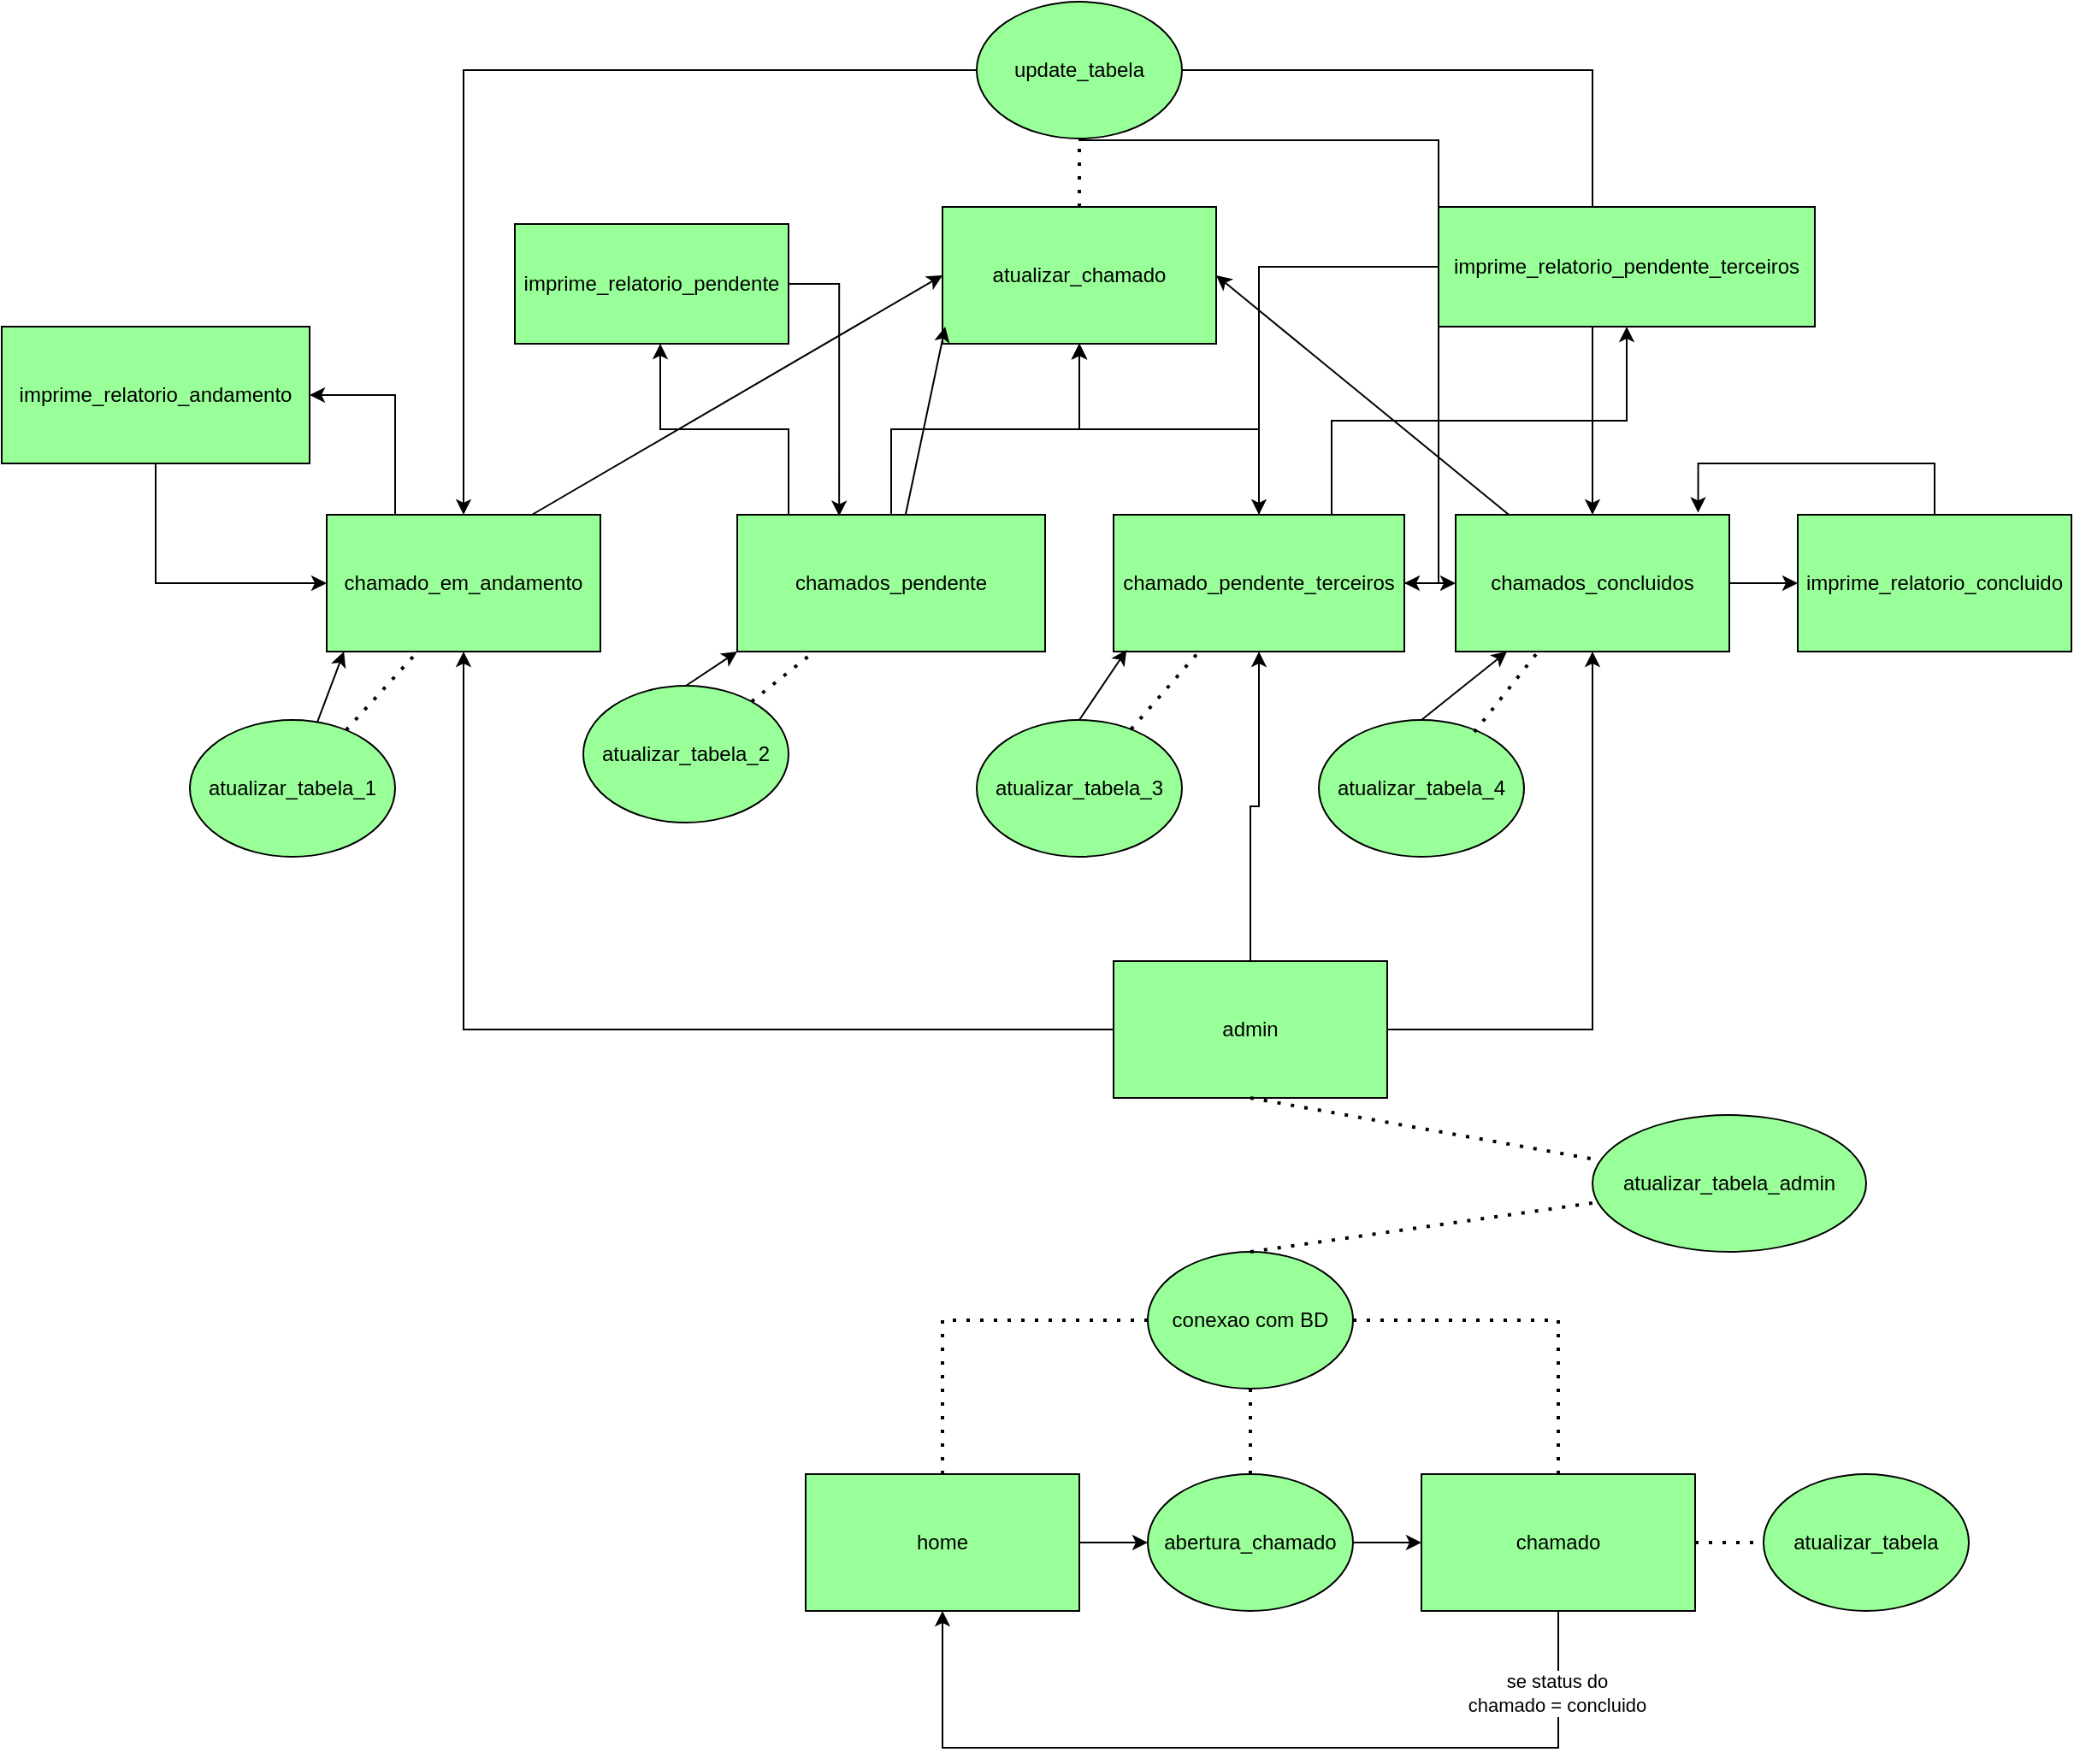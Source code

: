 <mxfile version="21.0.8" type="github">
  <diagram name="Página-1" id="KPXgi-UX2MajdnbyNQGS">
    <mxGraphModel dx="2293" dy="1975" grid="1" gridSize="10" guides="1" tooltips="1" connect="1" arrows="1" fold="1" page="1" pageScale="1" pageWidth="827" pageHeight="1169" math="0" shadow="0">
      <root>
        <mxCell id="0" />
        <mxCell id="1" parent="0" />
        <mxCell id="w-20aDRWs6tAkl76wKMx-5" value="" style="edgeStyle=orthogonalEdgeStyle;rounded=0;orthogonalLoop=1;jettySize=auto;html=1;fillColor=#99FF99;" parent="1" source="w-20aDRWs6tAkl76wKMx-1" target="w-20aDRWs6tAkl76wKMx-4" edge="1">
          <mxGeometry relative="1" as="geometry" />
        </mxCell>
        <mxCell id="w-20aDRWs6tAkl76wKMx-1" value="home" style="rounded=0;whiteSpace=wrap;html=1;fillColor=#99FF99;" parent="1" vertex="1">
          <mxGeometry x="-20" y="61" width="160" height="80" as="geometry" />
        </mxCell>
        <mxCell id="w-20aDRWs6tAkl76wKMx-16" style="edgeStyle=orthogonalEdgeStyle;rounded=0;orthogonalLoop=1;jettySize=auto;html=1;exitX=0.5;exitY=1;exitDx=0;exitDy=0;entryX=0.5;entryY=1;entryDx=0;entryDy=0;fillColor=#99FF99;" parent="1" source="w-20aDRWs6tAkl76wKMx-3" target="w-20aDRWs6tAkl76wKMx-1" edge="1">
          <mxGeometry relative="1" as="geometry">
            <Array as="points">
              <mxPoint x="420" y="221" />
              <mxPoint x="60" y="221" />
            </Array>
          </mxGeometry>
        </mxCell>
        <mxCell id="w-20aDRWs6tAkl76wKMx-17" value="se status do &lt;br&gt;chamado = concluido" style="edgeLabel;html=1;align=center;verticalAlign=middle;resizable=0;points=[];fillColor=#99FF99;" parent="w-20aDRWs6tAkl76wKMx-16" vertex="1" connectable="0">
          <mxGeometry x="-0.815" y="-1" relative="1" as="geometry">
            <mxPoint as="offset" />
          </mxGeometry>
        </mxCell>
        <mxCell id="w-20aDRWs6tAkl76wKMx-3" value="chamado" style="rounded=0;whiteSpace=wrap;html=1;fillColor=#99FF99;" parent="1" vertex="1">
          <mxGeometry x="340" y="61" width="160" height="80" as="geometry" />
        </mxCell>
        <mxCell id="w-20aDRWs6tAkl76wKMx-6" style="edgeStyle=orthogonalEdgeStyle;rounded=0;orthogonalLoop=1;jettySize=auto;html=1;entryX=0;entryY=0.5;entryDx=0;entryDy=0;fillColor=#99FF99;" parent="1" source="w-20aDRWs6tAkl76wKMx-4" target="w-20aDRWs6tAkl76wKMx-3" edge="1">
          <mxGeometry relative="1" as="geometry" />
        </mxCell>
        <mxCell id="w-20aDRWs6tAkl76wKMx-4" value="abertura_chamado" style="ellipse;whiteSpace=wrap;html=1;rounded=0;fillColor=#99FF99;" parent="1" vertex="1">
          <mxGeometry x="180" y="61" width="120" height="80" as="geometry" />
        </mxCell>
        <mxCell id="w-20aDRWs6tAkl76wKMx-7" value="conexao com BD" style="ellipse;whiteSpace=wrap;html=1;rounded=0;fillColor=#99FF99;" parent="1" vertex="1">
          <mxGeometry x="180" y="-69" width="120" height="80" as="geometry" />
        </mxCell>
        <mxCell id="w-20aDRWs6tAkl76wKMx-14" value="atualizar_tabela" style="ellipse;whiteSpace=wrap;html=1;rounded=0;fillColor=#99FF99;" parent="1" vertex="1">
          <mxGeometry x="540" y="61" width="120" height="80" as="geometry" />
        </mxCell>
        <mxCell id="w-20aDRWs6tAkl76wKMx-20" value="" style="endArrow=none;dashed=1;html=1;dashPattern=1 3;strokeWidth=2;rounded=0;exitX=0.5;exitY=0;exitDx=0;exitDy=0;entryX=0;entryY=0.5;entryDx=0;entryDy=0;" parent="1" source="w-20aDRWs6tAkl76wKMx-1" target="w-20aDRWs6tAkl76wKMx-7" edge="1">
          <mxGeometry width="50" height="50" relative="1" as="geometry">
            <mxPoint x="150" y="11" as="sourcePoint" />
            <mxPoint x="200" y="-39" as="targetPoint" />
            <Array as="points">
              <mxPoint x="60" y="-29" />
            </Array>
          </mxGeometry>
        </mxCell>
        <mxCell id="w-20aDRWs6tAkl76wKMx-21" value="" style="endArrow=none;dashed=1;html=1;dashPattern=1 3;strokeWidth=2;rounded=0;" parent="1" target="w-20aDRWs6tAkl76wKMx-7" edge="1">
          <mxGeometry width="50" height="50" relative="1" as="geometry">
            <mxPoint x="240" y="61" as="sourcePoint" />
            <mxPoint x="240" y="11" as="targetPoint" />
            <Array as="points" />
          </mxGeometry>
        </mxCell>
        <mxCell id="w-20aDRWs6tAkl76wKMx-22" value="" style="endArrow=none;dashed=1;html=1;dashPattern=1 3;strokeWidth=2;rounded=0;exitX=0.5;exitY=0;exitDx=0;exitDy=0;entryX=1;entryY=0.5;entryDx=0;entryDy=0;" parent="1" source="w-20aDRWs6tAkl76wKMx-3" target="w-20aDRWs6tAkl76wKMx-7" edge="1">
          <mxGeometry width="50" height="50" relative="1" as="geometry">
            <mxPoint x="250" y="181" as="sourcePoint" />
            <mxPoint x="250" y="21" as="targetPoint" />
            <Array as="points">
              <mxPoint x="420" y="-29" />
            </Array>
          </mxGeometry>
        </mxCell>
        <mxCell id="w-20aDRWs6tAkl76wKMx-23" value="" style="endArrow=none;dashed=1;html=1;dashPattern=1 3;strokeWidth=2;rounded=0;exitX=1;exitY=0.5;exitDx=0;exitDy=0;entryX=0;entryY=0.5;entryDx=0;entryDy=0;" parent="1" source="w-20aDRWs6tAkl76wKMx-3" target="w-20aDRWs6tAkl76wKMx-14" edge="1">
          <mxGeometry width="50" height="50" relative="1" as="geometry">
            <mxPoint x="430" y="71" as="sourcePoint" />
            <mxPoint x="310" y="-129" as="targetPoint" />
            <Array as="points" />
          </mxGeometry>
        </mxCell>
        <mxCell id="AwAzdxmJKx9s8siGFr7Z-16" style="edgeStyle=orthogonalEdgeStyle;rounded=0;orthogonalLoop=1;jettySize=auto;html=1;entryX=0.5;entryY=1;entryDx=0;entryDy=0;" edge="1" parent="1" source="w-20aDRWs6tAkl76wKMx-24" target="AwAzdxmJKx9s8siGFr7Z-3">
          <mxGeometry relative="1" as="geometry" />
        </mxCell>
        <mxCell id="AwAzdxmJKx9s8siGFr7Z-17" style="edgeStyle=orthogonalEdgeStyle;rounded=0;orthogonalLoop=1;jettySize=auto;html=1;exitX=0.5;exitY=0;exitDx=0;exitDy=0;entryX=0.5;entryY=1;entryDx=0;entryDy=0;" edge="1" parent="1" source="w-20aDRWs6tAkl76wKMx-24" target="AwAzdxmJKx9s8siGFr7Z-4">
          <mxGeometry relative="1" as="geometry" />
        </mxCell>
        <mxCell id="AwAzdxmJKx9s8siGFr7Z-18" style="edgeStyle=orthogonalEdgeStyle;rounded=0;orthogonalLoop=1;jettySize=auto;html=1;entryX=0.5;entryY=1;entryDx=0;entryDy=0;" edge="1" parent="1" source="w-20aDRWs6tAkl76wKMx-24" target="AwAzdxmJKx9s8siGFr7Z-5">
          <mxGeometry relative="1" as="geometry" />
        </mxCell>
        <mxCell id="w-20aDRWs6tAkl76wKMx-24" value="admin" style="rounded=0;whiteSpace=wrap;html=1;fillColor=#99FF99;" parent="1" vertex="1">
          <mxGeometry x="160" y="-239" width="160" height="80" as="geometry" />
        </mxCell>
        <mxCell id="w-20aDRWs6tAkl76wKMx-25" value="" style="endArrow=none;dashed=1;html=1;dashPattern=1 3;strokeWidth=2;rounded=0;exitX=0.5;exitY=0;exitDx=0;exitDy=0;" parent="1" source="w-20aDRWs6tAkl76wKMx-7" target="AwAzdxmJKx9s8siGFr7Z-47" edge="1">
          <mxGeometry width="50" height="50" relative="1" as="geometry">
            <mxPoint x="220" y="-209" as="sourcePoint" />
            <mxPoint x="270" y="-259" as="targetPoint" />
            <Array as="points" />
          </mxGeometry>
        </mxCell>
        <mxCell id="AwAzdxmJKx9s8siGFr7Z-32" style="rounded=0;orthogonalLoop=1;jettySize=auto;html=1;exitX=0.75;exitY=0;exitDx=0;exitDy=0;entryX=0;entryY=0.5;entryDx=0;entryDy=0;" edge="1" parent="1" source="AwAzdxmJKx9s8siGFr7Z-3" target="AwAzdxmJKx9s8siGFr7Z-31">
          <mxGeometry relative="1" as="geometry" />
        </mxCell>
        <mxCell id="AwAzdxmJKx9s8siGFr7Z-59" style="edgeStyle=orthogonalEdgeStyle;rounded=0;orthogonalLoop=1;jettySize=auto;html=1;exitX=0.25;exitY=0;exitDx=0;exitDy=0;entryX=1;entryY=0.5;entryDx=0;entryDy=0;" edge="1" parent="1" source="AwAzdxmJKx9s8siGFr7Z-3" target="AwAzdxmJKx9s8siGFr7Z-57">
          <mxGeometry relative="1" as="geometry" />
        </mxCell>
        <mxCell id="AwAzdxmJKx9s8siGFr7Z-3" value="chamado_em_andamento" style="rounded=0;whiteSpace=wrap;html=1;fillColor=#99FF99;" vertex="1" parent="1">
          <mxGeometry x="-300" y="-500" width="160" height="80" as="geometry" />
        </mxCell>
        <mxCell id="AwAzdxmJKx9s8siGFr7Z-33" style="edgeStyle=orthogonalEdgeStyle;rounded=0;orthogonalLoop=1;jettySize=auto;html=1;exitX=0.5;exitY=0;exitDx=0;exitDy=0;" edge="1" parent="1" source="AwAzdxmJKx9s8siGFr7Z-4" target="AwAzdxmJKx9s8siGFr7Z-31">
          <mxGeometry relative="1" as="geometry" />
        </mxCell>
        <mxCell id="AwAzdxmJKx9s8siGFr7Z-66" value="" style="edgeStyle=orthogonalEdgeStyle;rounded=0;orthogonalLoop=1;jettySize=auto;html=1;" edge="1" parent="1" source="AwAzdxmJKx9s8siGFr7Z-4" target="AwAzdxmJKx9s8siGFr7Z-31">
          <mxGeometry relative="1" as="geometry" />
        </mxCell>
        <mxCell id="AwAzdxmJKx9s8siGFr7Z-67" value="" style="edgeStyle=orthogonalEdgeStyle;rounded=0;orthogonalLoop=1;jettySize=auto;html=1;" edge="1" parent="1" source="AwAzdxmJKx9s8siGFr7Z-4" target="AwAzdxmJKx9s8siGFr7Z-5">
          <mxGeometry relative="1" as="geometry" />
        </mxCell>
        <mxCell id="AwAzdxmJKx9s8siGFr7Z-73" style="edgeStyle=orthogonalEdgeStyle;rounded=0;orthogonalLoop=1;jettySize=auto;html=1;exitX=0.75;exitY=0;exitDx=0;exitDy=0;" edge="1" parent="1" source="AwAzdxmJKx9s8siGFr7Z-4" target="AwAzdxmJKx9s8siGFr7Z-71">
          <mxGeometry relative="1" as="geometry" />
        </mxCell>
        <mxCell id="AwAzdxmJKx9s8siGFr7Z-4" value="chamado_pendente_terceiros" style="rounded=0;whiteSpace=wrap;html=1;fillColor=#99FF99;" vertex="1" parent="1">
          <mxGeometry x="160" y="-500" width="170" height="80" as="geometry" />
        </mxCell>
        <mxCell id="AwAzdxmJKx9s8siGFr7Z-34" style="rounded=0;orthogonalLoop=1;jettySize=auto;html=1;entryX=1;entryY=0.5;entryDx=0;entryDy=0;" edge="1" parent="1" source="AwAzdxmJKx9s8siGFr7Z-5" target="AwAzdxmJKx9s8siGFr7Z-31">
          <mxGeometry relative="1" as="geometry" />
        </mxCell>
        <mxCell id="AwAzdxmJKx9s8siGFr7Z-55" value="" style="edgeStyle=orthogonalEdgeStyle;rounded=0;orthogonalLoop=1;jettySize=auto;html=1;" edge="1" parent="1" source="AwAzdxmJKx9s8siGFr7Z-5" target="AwAzdxmJKx9s8siGFr7Z-54">
          <mxGeometry relative="1" as="geometry" />
        </mxCell>
        <mxCell id="AwAzdxmJKx9s8siGFr7Z-5" value="chamados_concluidos" style="rounded=0;whiteSpace=wrap;html=1;fillColor=#99FF99;" vertex="1" parent="1">
          <mxGeometry x="360" y="-500" width="160" height="80" as="geometry" />
        </mxCell>
        <mxCell id="AwAzdxmJKx9s8siGFr7Z-45" style="rounded=0;orthogonalLoop=1;jettySize=auto;html=1;exitX=0.5;exitY=0;exitDx=0;exitDy=0;entryX=0.045;entryY=0.987;entryDx=0;entryDy=0;entryPerimeter=0;" edge="1" parent="1" source="AwAzdxmJKx9s8siGFr7Z-6" target="AwAzdxmJKx9s8siGFr7Z-4">
          <mxGeometry relative="1" as="geometry" />
        </mxCell>
        <mxCell id="AwAzdxmJKx9s8siGFr7Z-6" value="atualizar_tabela_3" style="ellipse;whiteSpace=wrap;html=1;rounded=0;fillColor=#99FF99;" vertex="1" parent="1">
          <mxGeometry x="80" y="-380" width="120" height="80" as="geometry" />
        </mxCell>
        <mxCell id="AwAzdxmJKx9s8siGFr7Z-46" style="rounded=0;orthogonalLoop=1;jettySize=auto;html=1;exitX=0.5;exitY=0;exitDx=0;exitDy=0;" edge="1" parent="1" source="AwAzdxmJKx9s8siGFr7Z-7" target="AwAzdxmJKx9s8siGFr7Z-5">
          <mxGeometry relative="1" as="geometry" />
        </mxCell>
        <mxCell id="AwAzdxmJKx9s8siGFr7Z-7" value="atualizar_tabela_4" style="ellipse;whiteSpace=wrap;html=1;rounded=0;fillColor=#99FF99;" vertex="1" parent="1">
          <mxGeometry x="280" y="-380" width="120" height="80" as="geometry" />
        </mxCell>
        <mxCell id="AwAzdxmJKx9s8siGFr7Z-44" style="rounded=0;orthogonalLoop=1;jettySize=auto;html=1;entryX=0.063;entryY=1;entryDx=0;entryDy=0;entryPerimeter=0;" edge="1" parent="1" source="AwAzdxmJKx9s8siGFr7Z-8" target="AwAzdxmJKx9s8siGFr7Z-3">
          <mxGeometry relative="1" as="geometry" />
        </mxCell>
        <mxCell id="AwAzdxmJKx9s8siGFr7Z-8" value="atualizar_tabela_1" style="ellipse;whiteSpace=wrap;html=1;rounded=0;fillColor=#99FF99;" vertex="1" parent="1">
          <mxGeometry x="-380" y="-380" width="120" height="80" as="geometry" />
        </mxCell>
        <mxCell id="AwAzdxmJKx9s8siGFr7Z-26" value="" style="endArrow=none;dashed=1;html=1;dashPattern=1 3;strokeWidth=2;rounded=0;entryX=0.338;entryY=0.988;entryDx=0;entryDy=0;entryPerimeter=0;" edge="1" parent="1" source="AwAzdxmJKx9s8siGFr7Z-8" target="AwAzdxmJKx9s8siGFr7Z-3">
          <mxGeometry width="50" height="50" relative="1" as="geometry">
            <mxPoint x="-40" y="-240" as="sourcePoint" />
            <mxPoint x="10" y="-290" as="targetPoint" />
          </mxGeometry>
        </mxCell>
        <mxCell id="AwAzdxmJKx9s8siGFr7Z-27" value="" style="endArrow=none;dashed=1;html=1;dashPattern=1 3;strokeWidth=2;rounded=0;" edge="1" parent="1" source="AwAzdxmJKx9s8siGFr7Z-6" target="AwAzdxmJKx9s8siGFr7Z-4">
          <mxGeometry width="50" height="50" relative="1" as="geometry">
            <mxPoint x="400" y="-200" as="sourcePoint" />
            <mxPoint x="450" y="-250" as="targetPoint" />
          </mxGeometry>
        </mxCell>
        <mxCell id="AwAzdxmJKx9s8siGFr7Z-28" value="" style="endArrow=none;dashed=1;html=1;dashPattern=1 3;strokeWidth=2;rounded=0;exitX=0.758;exitY=0.088;exitDx=0;exitDy=0;exitPerimeter=0;" edge="1" parent="1" source="AwAzdxmJKx9s8siGFr7Z-7" target="AwAzdxmJKx9s8siGFr7Z-5">
          <mxGeometry width="50" height="50" relative="1" as="geometry">
            <mxPoint x="410" y="-190" as="sourcePoint" />
            <mxPoint x="460" y="-240" as="targetPoint" />
          </mxGeometry>
        </mxCell>
        <mxCell id="AwAzdxmJKx9s8siGFr7Z-31" value="atualizar_chamado" style="rounded=0;whiteSpace=wrap;html=1;fillColor=#99FF99;" vertex="1" parent="1">
          <mxGeometry x="60" y="-680" width="160" height="80" as="geometry" />
        </mxCell>
        <mxCell id="AwAzdxmJKx9s8siGFr7Z-40" style="edgeStyle=orthogonalEdgeStyle;rounded=0;orthogonalLoop=1;jettySize=auto;html=1;exitX=0;exitY=0.5;exitDx=0;exitDy=0;" edge="1" parent="1" source="AwAzdxmJKx9s8siGFr7Z-37" target="AwAzdxmJKx9s8siGFr7Z-3">
          <mxGeometry relative="1" as="geometry" />
        </mxCell>
        <mxCell id="AwAzdxmJKx9s8siGFr7Z-41" style="edgeStyle=orthogonalEdgeStyle;rounded=0;orthogonalLoop=1;jettySize=auto;html=1;exitX=1;exitY=0.5;exitDx=0;exitDy=0;" edge="1" parent="1" source="AwAzdxmJKx9s8siGFr7Z-37" target="AwAzdxmJKx9s8siGFr7Z-5">
          <mxGeometry relative="1" as="geometry" />
        </mxCell>
        <mxCell id="AwAzdxmJKx9s8siGFr7Z-42" style="edgeStyle=orthogonalEdgeStyle;rounded=0;orthogonalLoop=1;jettySize=auto;html=1;exitX=0.5;exitY=1;exitDx=0;exitDy=0;" edge="1" parent="1" source="AwAzdxmJKx9s8siGFr7Z-37" target="AwAzdxmJKx9s8siGFr7Z-4">
          <mxGeometry relative="1" as="geometry">
            <Array as="points">
              <mxPoint x="350" y="-719" />
              <mxPoint x="350" y="-460" />
            </Array>
          </mxGeometry>
        </mxCell>
        <mxCell id="AwAzdxmJKx9s8siGFr7Z-37" value="update_tabela" style="ellipse;whiteSpace=wrap;html=1;rounded=0;fillColor=#99FF99;" vertex="1" parent="1">
          <mxGeometry x="80" y="-800" width="120" height="80" as="geometry" />
        </mxCell>
        <mxCell id="AwAzdxmJKx9s8siGFr7Z-38" value="" style="endArrow=none;dashed=1;html=1;dashPattern=1 3;strokeWidth=2;rounded=0;exitX=0.5;exitY=0;exitDx=0;exitDy=0;" edge="1" parent="1" source="AwAzdxmJKx9s8siGFr7Z-31" target="AwAzdxmJKx9s8siGFr7Z-37">
          <mxGeometry width="50" height="50" relative="1" as="geometry">
            <mxPoint x="180" y="-590" as="sourcePoint" />
            <mxPoint x="230" y="-640" as="targetPoint" />
          </mxGeometry>
        </mxCell>
        <mxCell id="AwAzdxmJKx9s8siGFr7Z-47" value="atualizar_tabela_admin" style="ellipse;whiteSpace=wrap;html=1;rounded=0;fillColor=#99FF99;" vertex="1" parent="1">
          <mxGeometry x="440" y="-149" width="160" height="80" as="geometry" />
        </mxCell>
        <mxCell id="AwAzdxmJKx9s8siGFr7Z-48" value="" style="endArrow=none;dashed=1;html=1;dashPattern=1 3;strokeWidth=2;rounded=0;exitX=0.5;exitY=1;exitDx=0;exitDy=0;" edge="1" parent="1" source="w-20aDRWs6tAkl76wKMx-24" target="AwAzdxmJKx9s8siGFr7Z-47">
          <mxGeometry width="50" height="50" relative="1" as="geometry">
            <mxPoint x="250" y="-59" as="sourcePoint" />
            <mxPoint x="452" y="-90" as="targetPoint" />
            <Array as="points" />
          </mxGeometry>
        </mxCell>
        <mxCell id="AwAzdxmJKx9s8siGFr7Z-53" style="rounded=0;orthogonalLoop=1;jettySize=auto;html=1;entryX=0.01;entryY=0.875;entryDx=0;entryDy=0;entryPerimeter=0;" edge="1" parent="1" source="AwAzdxmJKx9s8siGFr7Z-49" target="AwAzdxmJKx9s8siGFr7Z-31">
          <mxGeometry relative="1" as="geometry" />
        </mxCell>
        <mxCell id="AwAzdxmJKx9s8siGFr7Z-60" value="" style="edgeStyle=orthogonalEdgeStyle;rounded=0;orthogonalLoop=1;jettySize=auto;html=1;" edge="1" parent="1" source="AwAzdxmJKx9s8siGFr7Z-49" target="AwAzdxmJKx9s8siGFr7Z-31">
          <mxGeometry relative="1" as="geometry" />
        </mxCell>
        <mxCell id="AwAzdxmJKx9s8siGFr7Z-61" value="" style="edgeStyle=orthogonalEdgeStyle;rounded=0;orthogonalLoop=1;jettySize=auto;html=1;" edge="1" parent="1" source="AwAzdxmJKx9s8siGFr7Z-49" target="AwAzdxmJKx9s8siGFr7Z-31">
          <mxGeometry relative="1" as="geometry" />
        </mxCell>
        <mxCell id="AwAzdxmJKx9s8siGFr7Z-62" style="edgeStyle=orthogonalEdgeStyle;rounded=0;orthogonalLoop=1;jettySize=auto;html=1;" edge="1" parent="1" source="AwAzdxmJKx9s8siGFr7Z-49" target="AwAzdxmJKx9s8siGFr7Z-63">
          <mxGeometry relative="1" as="geometry">
            <mxPoint x="-90" y="-610" as="targetPoint" />
            <Array as="points">
              <mxPoint x="-30" y="-550" />
              <mxPoint x="-105" y="-550" />
            </Array>
          </mxGeometry>
        </mxCell>
        <mxCell id="AwAzdxmJKx9s8siGFr7Z-49" value="chamados_pendente" style="rounded=0;whiteSpace=wrap;html=1;fillColor=#99FF99;" vertex="1" parent="1">
          <mxGeometry x="-60" y="-500" width="180" height="80" as="geometry" />
        </mxCell>
        <mxCell id="AwAzdxmJKx9s8siGFr7Z-52" style="rounded=0;orthogonalLoop=1;jettySize=auto;html=1;exitX=0.5;exitY=0;exitDx=0;exitDy=0;entryX=0;entryY=1;entryDx=0;entryDy=0;" edge="1" parent="1" source="AwAzdxmJKx9s8siGFr7Z-50" target="AwAzdxmJKx9s8siGFr7Z-49">
          <mxGeometry relative="1" as="geometry" />
        </mxCell>
        <mxCell id="AwAzdxmJKx9s8siGFr7Z-50" value="atualizar_tabela_2" style="ellipse;whiteSpace=wrap;html=1;rounded=0;fillColor=#99FF99;" vertex="1" parent="1">
          <mxGeometry x="-150" y="-400" width="120" height="80" as="geometry" />
        </mxCell>
        <mxCell id="AwAzdxmJKx9s8siGFr7Z-51" value="" style="endArrow=none;dashed=1;html=1;dashPattern=1 3;strokeWidth=2;rounded=0;entryX=0.25;entryY=1;entryDx=0;entryDy=0;" edge="1" parent="1" source="AwAzdxmJKx9s8siGFr7Z-50" target="AwAzdxmJKx9s8siGFr7Z-49">
          <mxGeometry width="50" height="50" relative="1" as="geometry">
            <mxPoint x="130" y="-310" as="sourcePoint" />
            <mxPoint x="180" y="-360" as="targetPoint" />
          </mxGeometry>
        </mxCell>
        <mxCell id="AwAzdxmJKx9s8siGFr7Z-56" style="edgeStyle=orthogonalEdgeStyle;rounded=0;orthogonalLoop=1;jettySize=auto;html=1;entryX=0.886;entryY=-0.016;entryDx=0;entryDy=0;entryPerimeter=0;" edge="1" parent="1" source="AwAzdxmJKx9s8siGFr7Z-54" target="AwAzdxmJKx9s8siGFr7Z-5">
          <mxGeometry relative="1" as="geometry">
            <Array as="points">
              <mxPoint x="640" y="-530" />
              <mxPoint x="502" y="-530" />
            </Array>
          </mxGeometry>
        </mxCell>
        <mxCell id="AwAzdxmJKx9s8siGFr7Z-54" value="imprime_relatorio_concluido" style="whiteSpace=wrap;html=1;fillColor=#99FF99;rounded=0;" vertex="1" parent="1">
          <mxGeometry x="560" y="-500" width="160" height="80" as="geometry" />
        </mxCell>
        <mxCell id="AwAzdxmJKx9s8siGFr7Z-58" style="edgeStyle=orthogonalEdgeStyle;rounded=0;orthogonalLoop=1;jettySize=auto;html=1;entryX=0;entryY=0.5;entryDx=0;entryDy=0;" edge="1" parent="1" source="AwAzdxmJKx9s8siGFr7Z-57" target="AwAzdxmJKx9s8siGFr7Z-3">
          <mxGeometry relative="1" as="geometry">
            <Array as="points">
              <mxPoint x="-400" y="-460" />
            </Array>
          </mxGeometry>
        </mxCell>
        <mxCell id="AwAzdxmJKx9s8siGFr7Z-57" value="imprime_relatorio_andamento" style="rounded=0;whiteSpace=wrap;html=1;fillColor=#99FF99;" vertex="1" parent="1">
          <mxGeometry x="-490" y="-610" width="180" height="80" as="geometry" />
        </mxCell>
        <mxCell id="AwAzdxmJKx9s8siGFr7Z-64" style="edgeStyle=orthogonalEdgeStyle;rounded=0;orthogonalLoop=1;jettySize=auto;html=1;exitX=1;exitY=0.5;exitDx=0;exitDy=0;entryX=0.331;entryY=0.01;entryDx=0;entryDy=0;entryPerimeter=0;" edge="1" parent="1" source="AwAzdxmJKx9s8siGFr7Z-63" target="AwAzdxmJKx9s8siGFr7Z-49">
          <mxGeometry relative="1" as="geometry" />
        </mxCell>
        <mxCell id="AwAzdxmJKx9s8siGFr7Z-63" value="imprime_relatorio_pendente" style="rounded=0;whiteSpace=wrap;html=1;fillColor=#99FF99;" vertex="1" parent="1">
          <mxGeometry x="-190" y="-670" width="160" height="70" as="geometry" />
        </mxCell>
        <mxCell id="AwAzdxmJKx9s8siGFr7Z-74" style="edgeStyle=orthogonalEdgeStyle;rounded=0;orthogonalLoop=1;jettySize=auto;html=1;exitX=0;exitY=0.5;exitDx=0;exitDy=0;" edge="1" parent="1" source="AwAzdxmJKx9s8siGFr7Z-71" target="AwAzdxmJKx9s8siGFr7Z-4">
          <mxGeometry relative="1" as="geometry" />
        </mxCell>
        <mxCell id="AwAzdxmJKx9s8siGFr7Z-71" value="imprime_relatorio_pendente_terceiros" style="rounded=0;whiteSpace=wrap;html=1;fillColor=#99FF99;" vertex="1" parent="1">
          <mxGeometry x="350" y="-680" width="220" height="70" as="geometry" />
        </mxCell>
      </root>
    </mxGraphModel>
  </diagram>
</mxfile>
